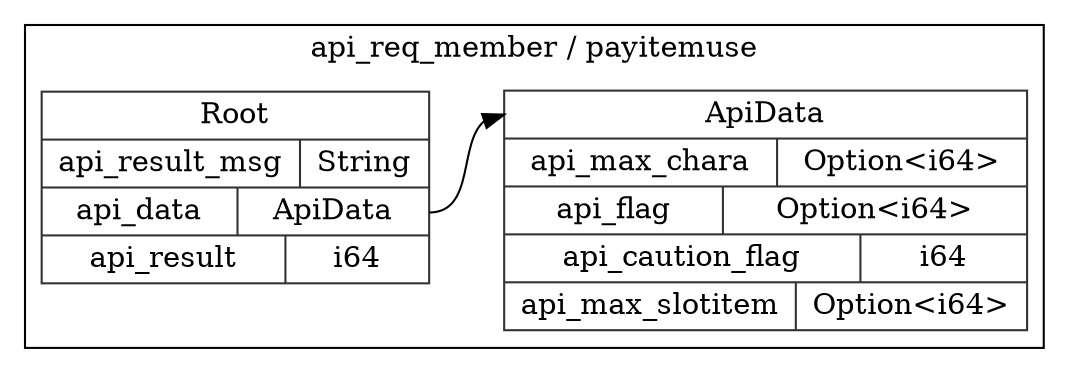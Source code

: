 digraph {
  rankdir=LR;
  subgraph cluster_0 {
    label="api_req_member / payitemuse";
    node [style="filled", color=white, style="solid", color=gray20];
    api_req_member__payitemuse__Root [label="<Root> Root  | { api_result_msg | <api_result_msg> String } | { api_data | <api_data> ApiData } | { api_result | <api_result> i64 }", shape=record];
    api_req_member__payitemuse__ApiData;
    api_req_member__payitemuse__Root:api_data:e -> api_req_member__payitemuse__ApiData:ApiData:w;
    api_req_member__payitemuse__ApiData [label="<ApiData> ApiData  | { api_max_chara | <api_max_chara> Option\<i64\> } | { api_flag | <api_flag> Option\<i64\> } | { api_caution_flag | <api_caution_flag> i64 } | { api_max_slotitem | <api_max_slotitem> Option\<i64\> }", shape=record];
  }
}
